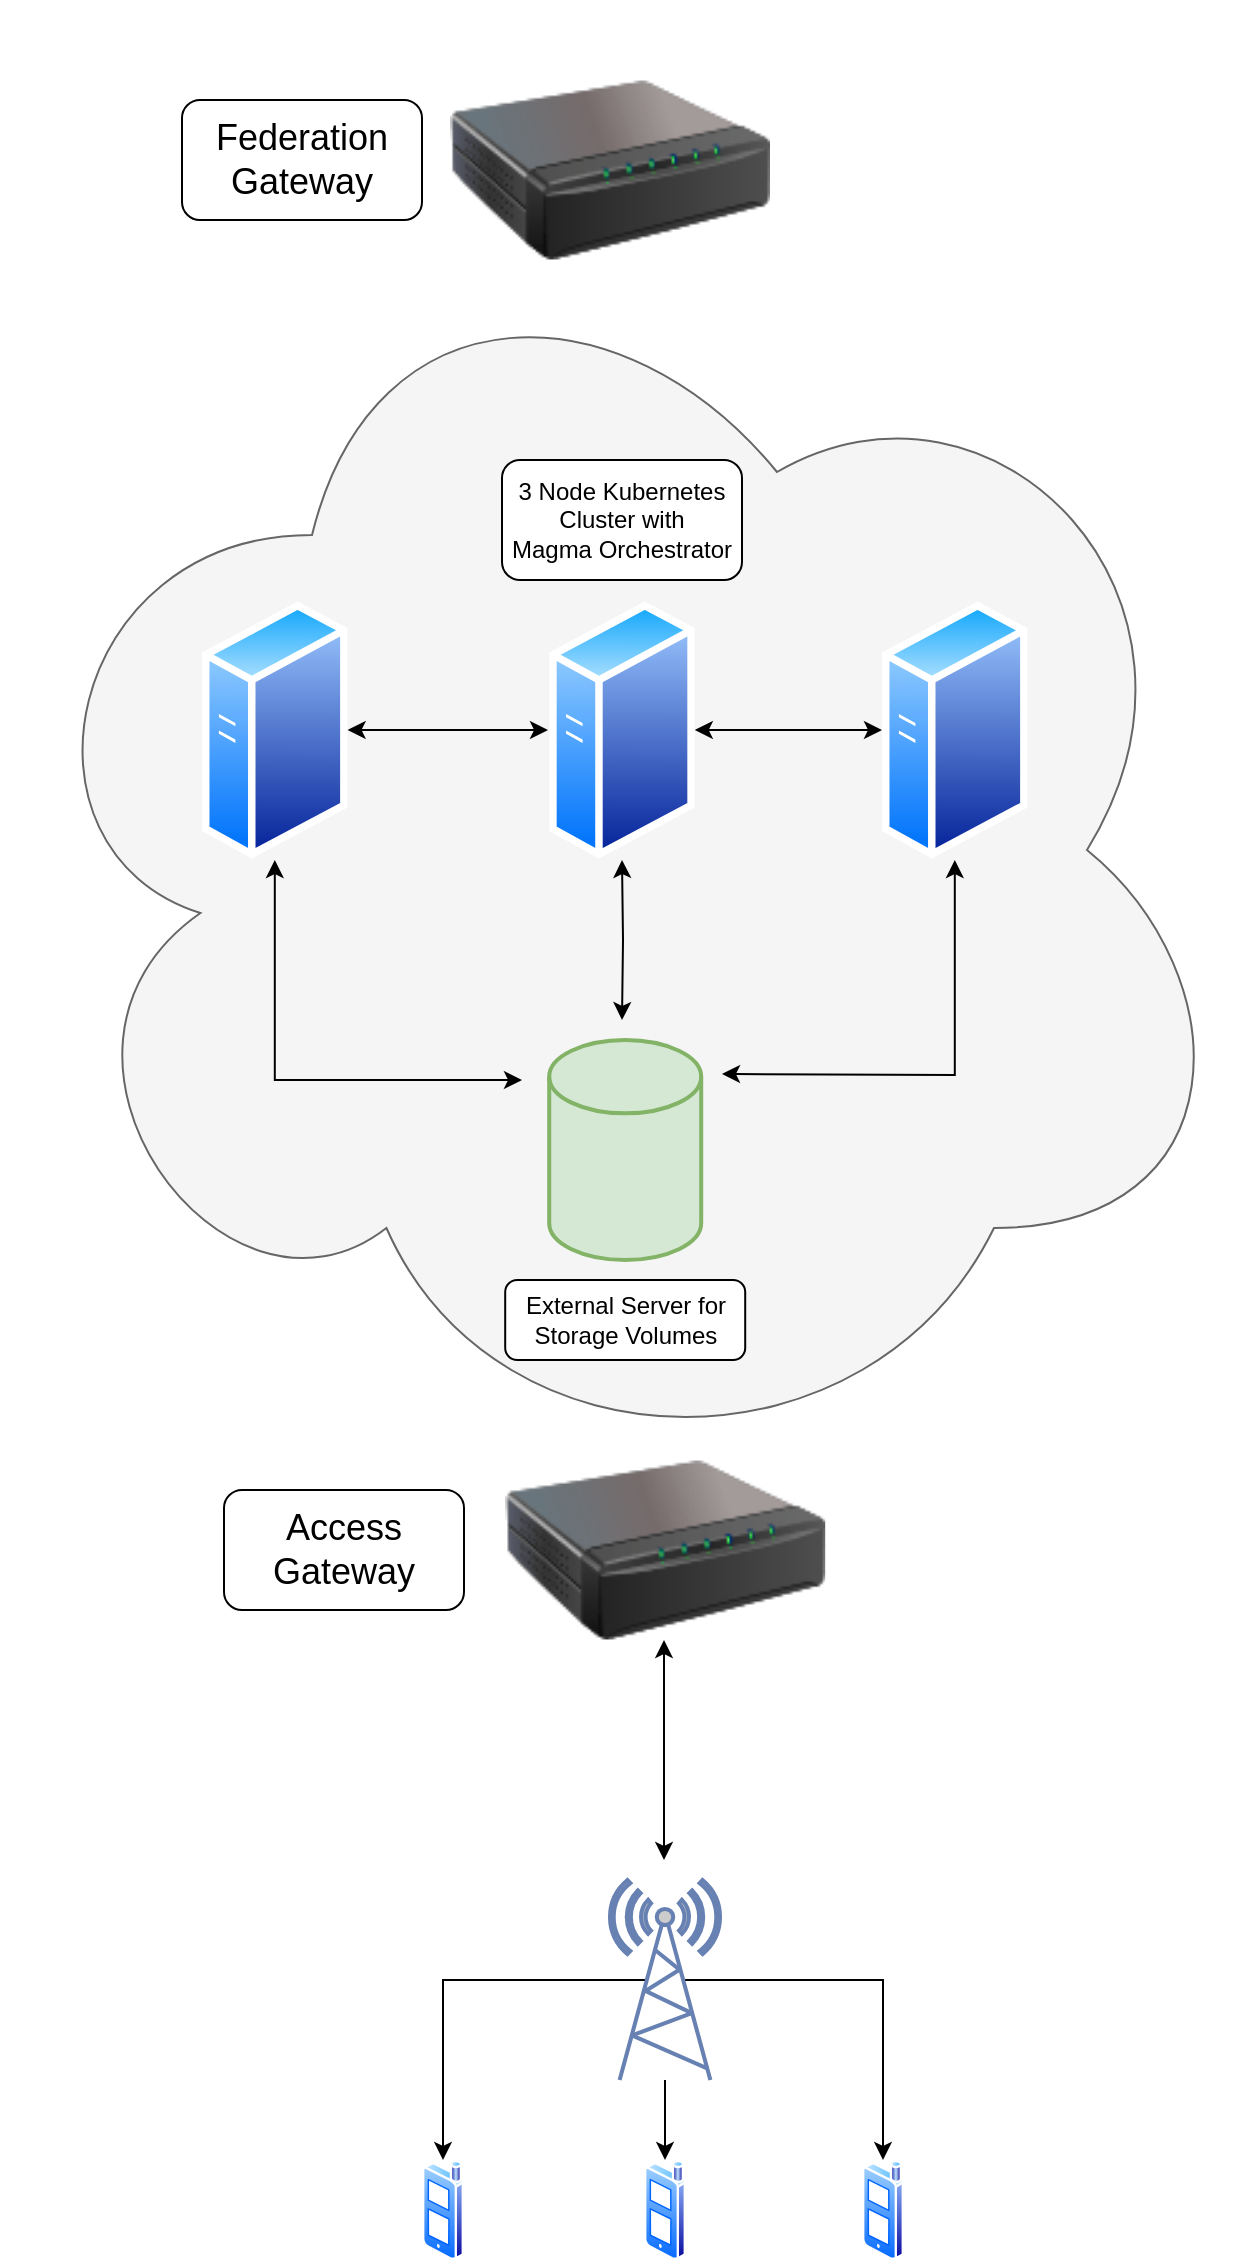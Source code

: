 <mxfile version="15.5.0" type="github">
  <diagram id="ZDiBsW-qGkBtmTDruqS-" name="Page-1">
    <mxGraphModel dx="1298" dy="1925" grid="1" gridSize="10" guides="1" tooltips="1" connect="1" arrows="1" fold="1" page="1" pageScale="1" pageWidth="827" pageHeight="1169" math="0" shadow="0">
      <root>
        <mxCell id="0" />
        <mxCell id="1" parent="0" />
        <mxCell id="BaTftmhm2Xa7HA5F8BzK-1" value="" style="ellipse;shape=cloud;whiteSpace=wrap;html=1;fillColor=#f5f5f5;strokeColor=#666666;fontColor=#333333;" vertex="1" parent="1">
          <mxGeometry x="110" y="-30" width="620" height="630" as="geometry" />
        </mxCell>
        <mxCell id="9OvHbsXvhKvpGYlNDb5Y-2" value="" style="aspect=fixed;perimeter=ellipsePerimeter;html=1;align=center;shadow=0;dashed=0;spacingTop=3;image;image=img/lib/active_directory/generic_server.svg;" parent="1" vertex="1">
          <mxGeometry x="383.6" y="160" width="72.8" height="130" as="geometry" />
        </mxCell>
        <mxCell id="9OvHbsXvhKvpGYlNDb5Y-1" value="" style="aspect=fixed;perimeter=ellipsePerimeter;html=1;align=center;shadow=0;dashed=0;spacingTop=3;image;image=img/lib/active_directory/generic_server.svg;" parent="1" vertex="1">
          <mxGeometry x="210" y="160" width="72.8" height="130" as="geometry" />
        </mxCell>
        <mxCell id="9OvHbsXvhKvpGYlNDb5Y-3" value="" style="aspect=fixed;perimeter=ellipsePerimeter;html=1;align=center;shadow=0;dashed=0;spacingTop=3;image;image=img/lib/active_directory/generic_server.svg;" parent="1" vertex="1">
          <mxGeometry x="550" y="160" width="72.8" height="130" as="geometry" />
        </mxCell>
        <mxCell id="9OvHbsXvhKvpGYlNDb5Y-4" value="3 Node Kubernetes Cluster with Magma&amp;nbsp;Orchestrator" style="rounded=1;whiteSpace=wrap;html=1;" parent="1" vertex="1">
          <mxGeometry x="360" y="90" width="120" height="60" as="geometry" />
        </mxCell>
        <mxCell id="9OvHbsXvhKvpGYlNDb5Y-6" value="" style="endArrow=classic;startArrow=classic;html=1;" parent="1" source="9OvHbsXvhKvpGYlNDb5Y-1" edge="1">
          <mxGeometry width="50" height="50" relative="1" as="geometry">
            <mxPoint x="350" y="250" as="sourcePoint" />
            <mxPoint x="383" y="225" as="targetPoint" />
          </mxGeometry>
        </mxCell>
        <mxCell id="9OvHbsXvhKvpGYlNDb5Y-8" value="" style="endArrow=classic;startArrow=classic;html=1;entryX=0;entryY=0.5;entryDx=0;entryDy=0;" parent="1" source="9OvHbsXvhKvpGYlNDb5Y-2" target="9OvHbsXvhKvpGYlNDb5Y-3" edge="1">
          <mxGeometry width="50" height="50" relative="1" as="geometry">
            <mxPoint x="449.8" y="285" as="sourcePoint" />
            <mxPoint x="520.511" y="235" as="targetPoint" />
          </mxGeometry>
        </mxCell>
        <mxCell id="VxBGXbXZFYaA-Tt2t8LE-2" value="" style="strokeWidth=2;html=1;shape=mxgraph.flowchart.database;whiteSpace=wrap;fillColor=#d5e8d4;strokeColor=#82b366;" parent="1" vertex="1">
          <mxGeometry x="383.6" y="380" width="76" height="110" as="geometry" />
        </mxCell>
        <mxCell id="VxBGXbXZFYaA-Tt2t8LE-3" value="External Server for Storage Volumes" style="rounded=1;whiteSpace=wrap;html=1;" parent="1" vertex="1">
          <mxGeometry x="361.6" y="500" width="120" height="40" as="geometry" />
        </mxCell>
        <mxCell id="VxBGXbXZFYaA-Tt2t8LE-6" value="" style="endArrow=classic;startArrow=classic;html=1;rounded=0;edgeStyle=orthogonalEdgeStyle;entryX=0.5;entryY=1;entryDx=0;entryDy=0;" parent="1" target="9OvHbsXvhKvpGYlNDb5Y-2" edge="1">
          <mxGeometry width="50" height="50" relative="1" as="geometry">
            <mxPoint x="420" y="370" as="sourcePoint" />
            <mxPoint x="440" y="290" as="targetPoint" />
          </mxGeometry>
        </mxCell>
        <mxCell id="VxBGXbXZFYaA-Tt2t8LE-7" value="" style="endArrow=classic;startArrow=classic;html=1;rounded=0;edgeStyle=orthogonalEdgeStyle;entryX=0.5;entryY=1;entryDx=0;entryDy=0;" parent="1" target="9OvHbsXvhKvpGYlNDb5Y-3" edge="1">
          <mxGeometry width="50" height="50" relative="1" as="geometry">
            <mxPoint x="470" y="397" as="sourcePoint" />
            <mxPoint x="600" y="310" as="targetPoint" />
          </mxGeometry>
        </mxCell>
        <mxCell id="VxBGXbXZFYaA-Tt2t8LE-8" value="" style="endArrow=classic;startArrow=classic;html=1;rounded=0;edgeStyle=orthogonalEdgeStyle;exitX=0.5;exitY=1;exitDx=0;exitDy=0;" parent="1" source="9OvHbsXvhKvpGYlNDb5Y-1" edge="1">
          <mxGeometry width="50" height="50" relative="1" as="geometry">
            <mxPoint x="186.4" y="370" as="sourcePoint" />
            <mxPoint x="370" y="400" as="targetPoint" />
            <Array as="points">
              <mxPoint x="246" y="400" />
              <mxPoint x="316" y="400" />
            </Array>
          </mxGeometry>
        </mxCell>
        <mxCell id="BaTftmhm2Xa7HA5F8BzK-2" value="" style="image;html=1;image=img/lib/clip_art/networking/Print_Server_128x128.png" vertex="1" parent="1">
          <mxGeometry x="361.6" y="550" width="160" height="170" as="geometry" />
        </mxCell>
        <mxCell id="BaTftmhm2Xa7HA5F8BzK-13" style="edgeStyle=orthogonalEdgeStyle;rounded=0;orthogonalLoop=1;jettySize=auto;html=1;exitX=0.33;exitY=0.5;exitDx=0;exitDy=0;exitPerimeter=0;entryX=0.5;entryY=0;entryDx=0;entryDy=0;" edge="1" parent="1" source="BaTftmhm2Xa7HA5F8BzK-3" target="BaTftmhm2Xa7HA5F8BzK-12">
          <mxGeometry relative="1" as="geometry" />
        </mxCell>
        <mxCell id="BaTftmhm2Xa7HA5F8BzK-15" style="edgeStyle=orthogonalEdgeStyle;rounded=0;orthogonalLoop=1;jettySize=auto;html=1;exitX=0.67;exitY=0.5;exitDx=0;exitDy=0;exitPerimeter=0;" edge="1" parent="1" source="BaTftmhm2Xa7HA5F8BzK-3" target="BaTftmhm2Xa7HA5F8BzK-14">
          <mxGeometry relative="1" as="geometry" />
        </mxCell>
        <mxCell id="BaTftmhm2Xa7HA5F8BzK-17" style="edgeStyle=orthogonalEdgeStyle;rounded=0;orthogonalLoop=1;jettySize=auto;html=1;exitX=0.5;exitY=1;exitDx=0;exitDy=0;exitPerimeter=0;" edge="1" parent="1" source="BaTftmhm2Xa7HA5F8BzK-3" target="BaTftmhm2Xa7HA5F8BzK-16">
          <mxGeometry relative="1" as="geometry" />
        </mxCell>
        <mxCell id="BaTftmhm2Xa7HA5F8BzK-3" value="" style="fontColor=#0066CC;verticalAlign=top;verticalLabelPosition=bottom;labelPosition=center;align=center;html=1;outlineConnect=0;fillColor=#CCCCCC;strokeColor=#6881B3;gradientColor=none;gradientDirection=north;strokeWidth=2;shape=mxgraph.networks.radio_tower;" vertex="1" parent="1">
          <mxGeometry x="414" y="800" width="55" height="100" as="geometry" />
        </mxCell>
        <mxCell id="BaTftmhm2Xa7HA5F8BzK-8" value="" style="endArrow=classic;startArrow=classic;html=1;rounded=0;edgeStyle=orthogonalEdgeStyle;" edge="1" parent="1">
          <mxGeometry width="50" height="50" relative="1" as="geometry">
            <mxPoint x="441" y="790" as="sourcePoint" />
            <mxPoint x="441" y="680" as="targetPoint" />
            <Array as="points">
              <mxPoint x="441" y="700" />
              <mxPoint x="441" y="700" />
            </Array>
          </mxGeometry>
        </mxCell>
        <mxCell id="BaTftmhm2Xa7HA5F8BzK-12" value="" style="aspect=fixed;perimeter=ellipsePerimeter;html=1;align=center;shadow=0;dashed=0;spacingTop=3;image;image=img/lib/active_directory/cell_phone.svg;" vertex="1" parent="1">
          <mxGeometry x="320" y="940" width="21" height="50" as="geometry" />
        </mxCell>
        <mxCell id="BaTftmhm2Xa7HA5F8BzK-14" value="" style="aspect=fixed;perimeter=ellipsePerimeter;html=1;align=center;shadow=0;dashed=0;spacingTop=3;image;image=img/lib/active_directory/cell_phone.svg;" vertex="1" parent="1">
          <mxGeometry x="540" y="940" width="21" height="50" as="geometry" />
        </mxCell>
        <mxCell id="BaTftmhm2Xa7HA5F8BzK-16" value="" style="aspect=fixed;perimeter=ellipsePerimeter;html=1;align=center;shadow=0;dashed=0;spacingTop=3;image;image=img/lib/active_directory/cell_phone.svg;" vertex="1" parent="1">
          <mxGeometry x="431" y="940" width="21" height="50" as="geometry" />
        </mxCell>
        <mxCell id="BaTftmhm2Xa7HA5F8BzK-19" value="&lt;font style=&quot;font-size: 18px&quot;&gt;Access Gateway&lt;/font&gt;" style="rounded=1;whiteSpace=wrap;html=1;" vertex="1" parent="1">
          <mxGeometry x="221" y="605" width="120" height="60" as="geometry" />
        </mxCell>
        <mxCell id="BaTftmhm2Xa7HA5F8BzK-20" value="" style="image;html=1;image=img/lib/clip_art/networking/Print_Server_128x128.png" vertex="1" parent="1">
          <mxGeometry x="334" y="-140" width="160" height="170" as="geometry" />
        </mxCell>
        <mxCell id="BaTftmhm2Xa7HA5F8BzK-21" value="&lt;font style=&quot;font-size: 18px&quot;&gt;Federation Gateway&lt;/font&gt;" style="rounded=1;whiteSpace=wrap;html=1;" vertex="1" parent="1">
          <mxGeometry x="200" y="-90" width="120" height="60" as="geometry" />
        </mxCell>
      </root>
    </mxGraphModel>
  </diagram>
</mxfile>
